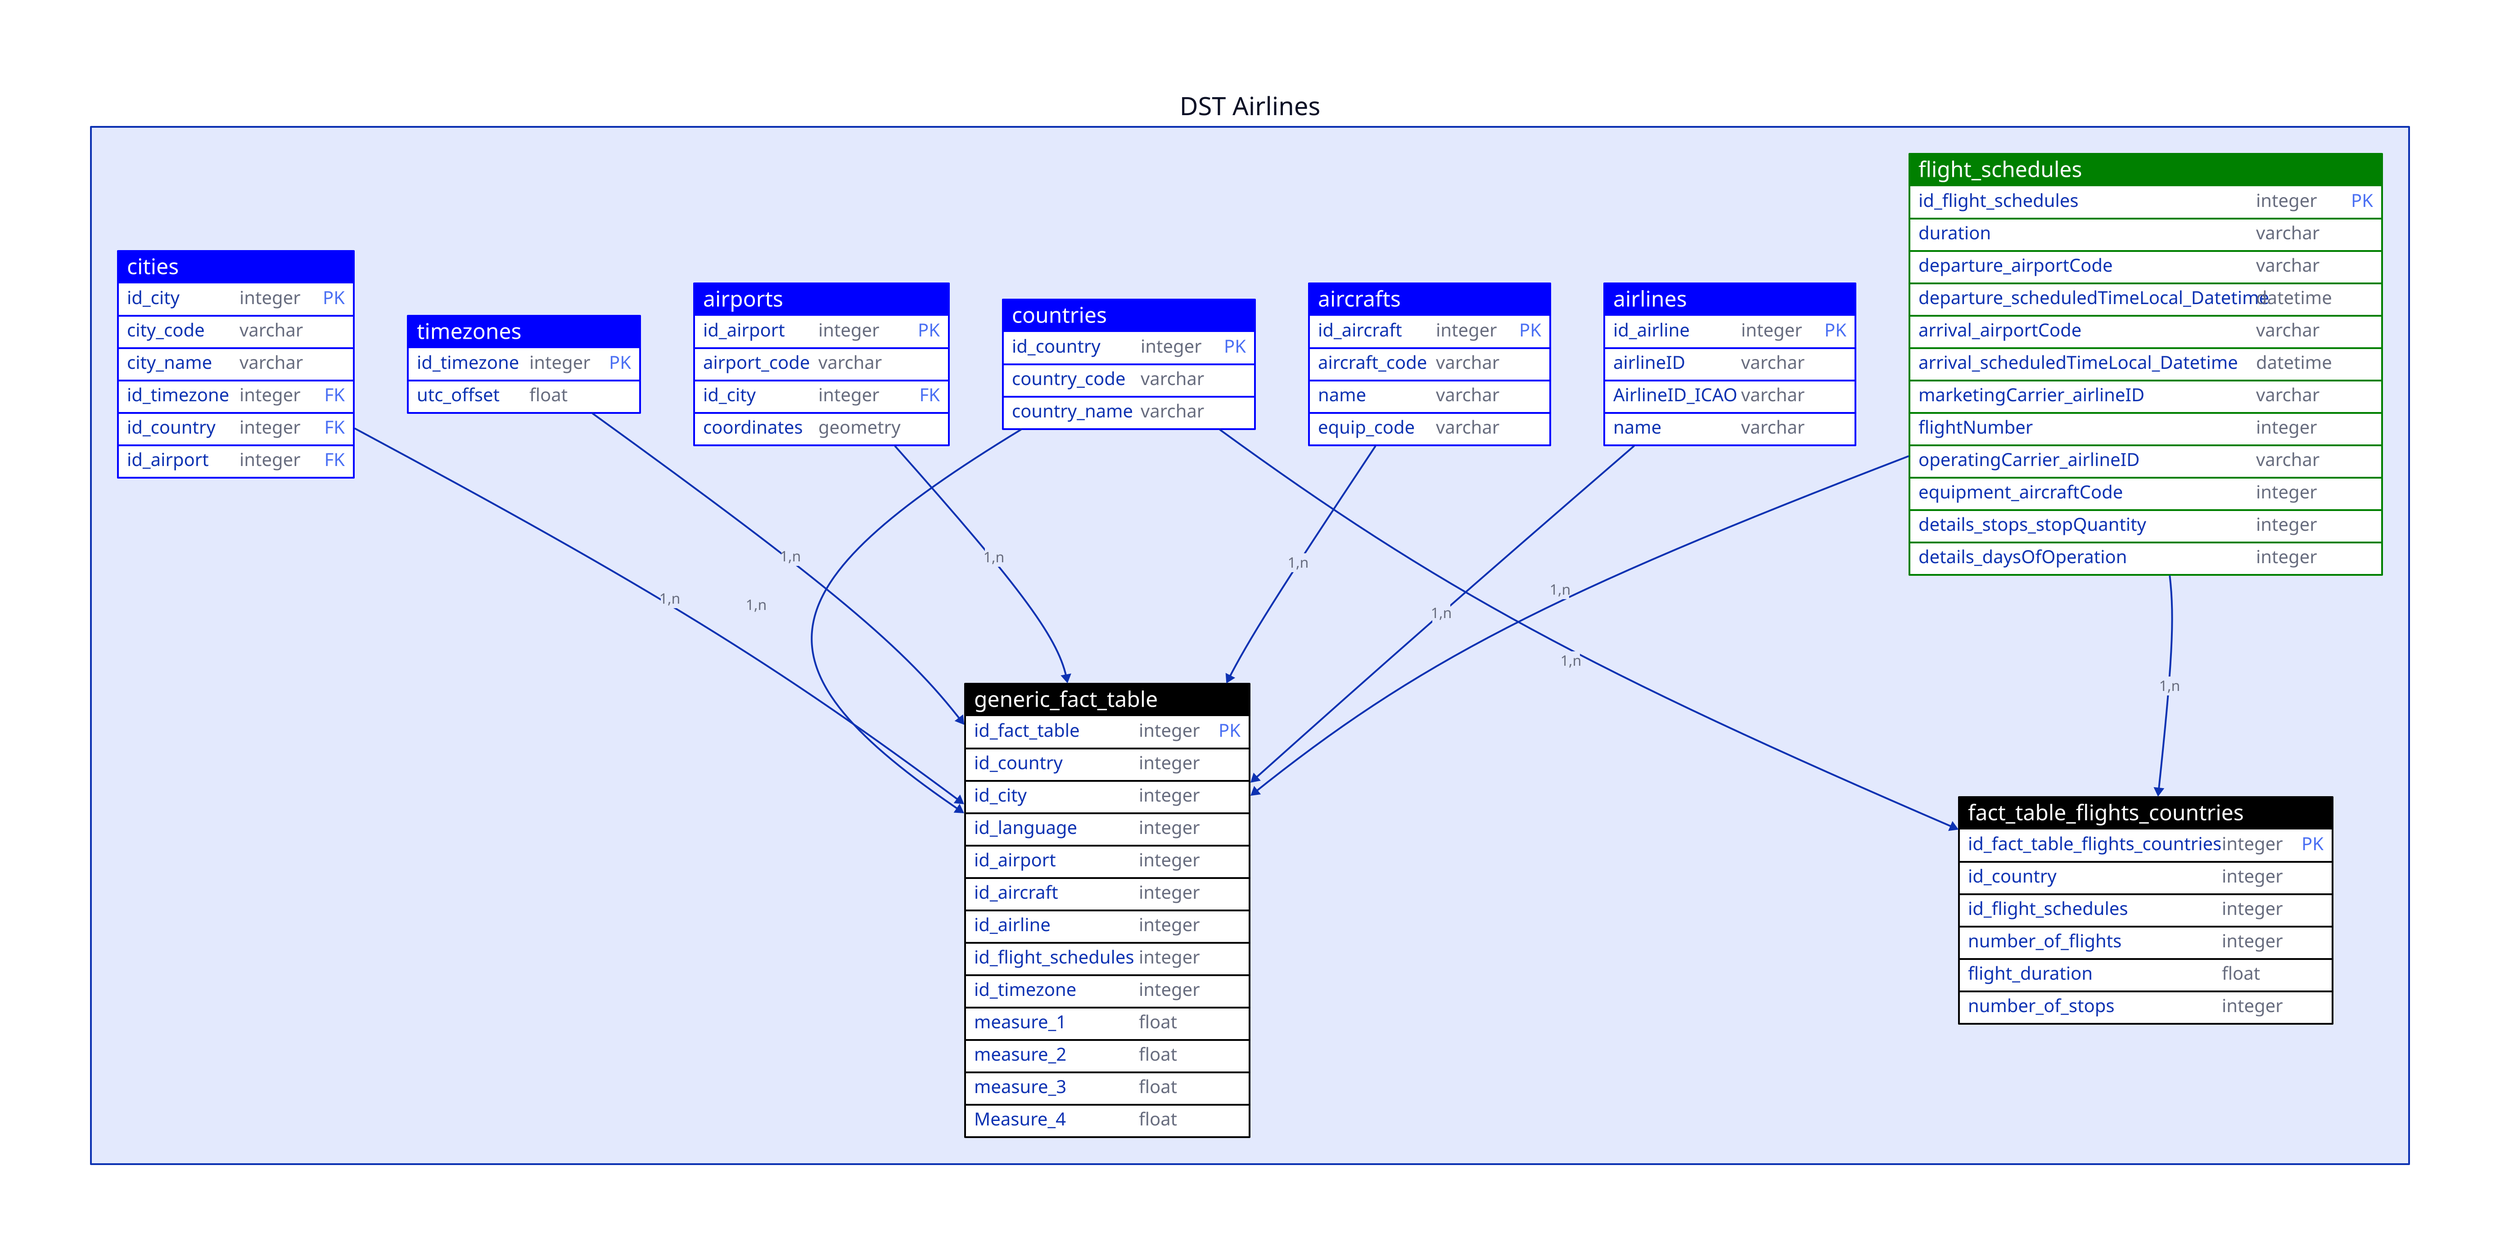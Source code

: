 DST Airlines: {

    countries: {
        shape: sql_table
        style: {fill: blue}
        id_country: integer {constraint: primary_key}
        country_code: varchar 
        country_name: varchar
    }

    cities: {
        shape: sql_table
        style: {fill: blue}
        id_city: integer {constraint: primary_key}
        city_code: varchar
        city_name: varchar
        id_timezone: integer {constraint: foreign_key}
        id_country: integer {constraint: foreign_key}
        id_airport: integer {constraint: foreign_key}
    }

    timezones: {
        shape: sql_table
        style: {fill: blue}
        id_timezone: integer {constraint: primary_key}
        utc_offset: float
    }

    airports: {
        shape: sql_table
        style: {fill: blue}
        id_airport: integer {constraint: primary_key}
        airport_code: varchar 
        id_city: integer {constraint: foreign_key}
        coordinates: geometry
    }

    aircrafts: {
        shape: sql_table
        style: {fill: blue}
        id_aircraft: integer {constraint: primary_key}
        aircraft_code: varchar
        name: varchar
        equip_code: varchar
    }

    airlines: {
        shape: sql_table
        style: {fill: blue}
        id_airline: integer {constraint: primary_key}
        airlineID: varchar 
        AirlineID_ICAO: varchar
        name: varchar
    }

    flight_schedules: {
        shape: sql_table
        style: {fill: green}
        id_flight_schedules: integer {constraint: primary_key}
        duration: varchar
        departure_airportCode: varchar
        departure_scheduledTimeLocal_Datetime: datetime
        arrival_airportCode: varchar
        arrival_scheduledTimeLocal_Datetime: datetime
        marketingCarrier_airlineID: varchar
        flightNumber: integer
        operatingCarrier_airlineID: varchar
        equipment_aircraftCode: integer
        details_stops_stopQuantity: integer
        details_daysOfOperation: integer
    }

    generic_fact_table: {
        shape: sql_table
        style: {fill: black}
        id_fact_table: integer {constraint: primary_key} 
        id_country: integer
        id_city: integer
        id_language: integer
        id_airport: integer
        id_aircraft: integer
        id_airline: integer
        id_flight_schedules: integer
        id_timezone: integer
        measure_1: float
        measure_2: float
        measure_3: float
        Measure_4: float
    }

    fact_table_flights_countries: {
        shape: sql_table
        style: {fill: black}
        id_fact_table_flights_countries: integer {constraint: primary_key}
        id_country: integer
        id_flight_schedules: integer
        number_of_flights: integer
        flight_duration: float
        number_of_stops: integer

    }

    countries.id_country -> generic_fact_table.id_country: 1,n
    countries.id_country -> fact_table_flights_countries.id_country: 1,n
    cities.id_city -> generic_fact_table.id_city: 1,n
    timezones.id_timezone -> generic_fact_table.id_timezone: 1,n
    airports.id_airport -> generic_fact_table.id_airport: 1,n
    aircrafts.id_aircraft -> generic_fact_table.id_aircraft: 1,n
    airlines.id_airline -> generic_fact_table.id_airline: 1,n
    flight_schedules.id_flight_schedules -> generic_fact_table.id_flight_schedules: 1,n
    flight_schedules.id_flight_schedules -> fact_table_flights_countries.id_flight_schedules: 1,n

}